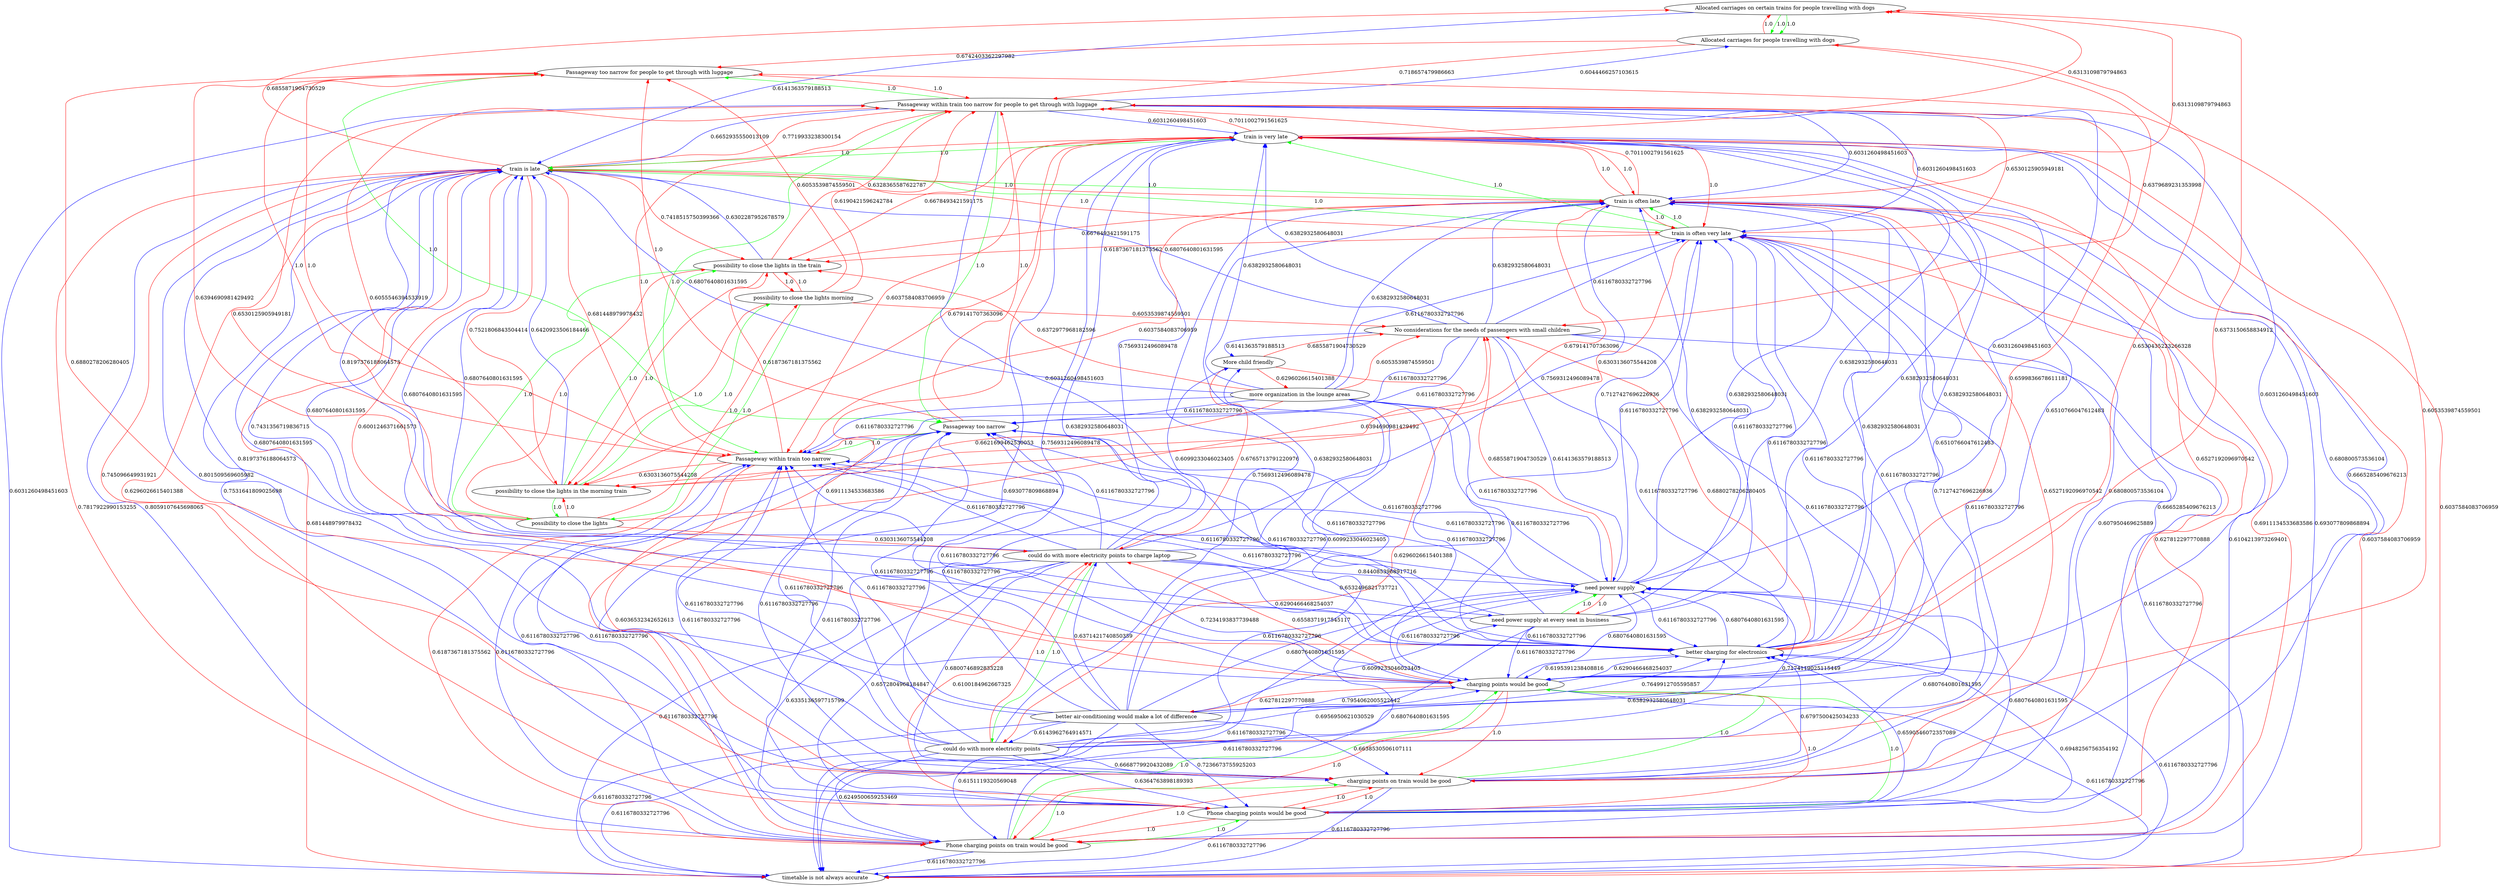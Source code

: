 digraph rawGraph {
"Allocated carriages on certain trains for people travelling with dogs";"Allocated carriages for people travelling with dogs";"More child friendly";"No considerations for the needs of passengers with small children";"Passageway within train too narrow for people to get through with luggage";"Passageway too narrow for people to get through with luggage";"Passageway too narrow";"Passageway within train too narrow";"Phone charging points on train would be good";"Phone charging points would be good";"charging points would be good";"charging points on train would be good";"better air-conditioning would make a lot of difference";"better charging for electronics";"could do with more electricity points to charge laptop";"could do with more electricity points";"more organization in the lounge areas";"need power supply at every seat in business";"need power supply";"possibility to close the lights in the morning train";"possibility to close the lights in the train";"possibility to close the lights";"possibility to close the lights morning";"timetable is not always accurate";"train is often very late";"train is often late";"train is late";"train is very late";"Allocated carriages on certain trains for people travelling with dogs" -> "Allocated carriages for people travelling with dogs" [label=1.0] [color=green]
"Allocated carriages on certain trains for people travelling with dogs" -> "Allocated carriages for people travelling with dogs" [label=1.0] [color=green]
"Allocated carriages for people travelling with dogs" -> "Allocated carriages on certain trains for people travelling with dogs" [label=1.0] [color=red]
"Allocated carriages for people travelling with dogs" -> "No considerations for the needs of passengers with small children" [label=0.6379689231353998] [color=red]
"More child friendly" -> "No considerations for the needs of passengers with small children" [label=0.6855871904730529] [color=red]
"No considerations for the needs of passengers with small children" -> "More child friendly" [label=0.6141363579188513] [color=blue]
"Passageway within train too narrow for people to get through with luggage" -> "Passageway too narrow for people to get through with luggage" [label=1.0] [color=green]
"Passageway too narrow for people to get through with luggage" -> "Passageway too narrow" [label=1.0] [color=green]
"Passageway within train too narrow for people to get through with luggage" -> "Passageway within train too narrow" [label=1.0] [color=green]
"Passageway within train too narrow" -> "Passageway too narrow" [label=1.0] [color=green]
"Passageway within train too narrow for people to get through with luggage" -> "Passageway too narrow" [label=1.0] [color=green]
"Passageway too narrow for people to get through with luggage" -> "Passageway within train too narrow for people to get through with luggage" [label=1.0] [color=red]
"Passageway too narrow for people to get through with luggage" -> "Passageway within train too narrow" [label=1.0] [color=red]
"Passageway too narrow" -> "Passageway within train too narrow for people to get through with luggage" [label=1.0] [color=red]
"Passageway too narrow" -> "Passageway too narrow for people to get through with luggage" [label=1.0] [color=red]
"Passageway too narrow" -> "Passageway within train too narrow" [label=1.0] [color=red]
"Passageway within train too narrow" -> "Passageway within train too narrow for people to get through with luggage" [label=1.0] [color=red]
"Passageway within train too narrow" -> "Passageway too narrow for people to get through with luggage" [label=1.0] [color=red]
"Allocated carriages for people travelling with dogs" -> "Passageway within train too narrow for people to get through with luggage" [label=0.718657479986663] [color=red]
"Allocated carriages for people travelling with dogs" -> "Passageway too narrow for people to get through with luggage" [label=0.6742403362297982] [color=red]
"Passageway within train too narrow for people to get through with luggage" -> "Allocated carriages for people travelling with dogs" [label=0.6044466257103615] [color=blue]
"Phone charging points on train would be good" -> "Phone charging points would be good" [label=1.0] [color=green]
"Phone charging points would be good" -> "charging points would be good" [label=1.0] [color=green]
"Phone charging points on train would be good" -> "charging points on train would be good" [label=1.0] [color=green]
"charging points on train would be good" -> "charging points would be good" [label=1.0] [color=green]
"Phone charging points on train would be good" -> "charging points would be good" [label=1.0] [color=green]
"Phone charging points would be good" -> "Phone charging points on train would be good" [label=1.0] [color=red]
"Phone charging points would be good" -> "charging points on train would be good" [label=1.0] [color=red]
"charging points would be good" -> "Phone charging points on train would be good" [label=1.0] [color=red]
"charging points would be good" -> "Phone charging points would be good" [label=1.0] [color=red]
"charging points would be good" -> "charging points on train would be good" [label=1.0] [color=red]
"charging points on train would be good" -> "Phone charging points on train would be good" [label=1.0] [color=red]
"charging points on train would be good" -> "Phone charging points would be good" [label=1.0] [color=red]
"No considerations for the needs of passengers with small children" -> "charging points would be good" [label=0.6116780332727796] [color=blue]
"Passageway within train too narrow" -> "Phone charging points on train would be good" [label=0.6187367181375562] [color=red]
"Passageway within train too narrow" -> "charging points on train would be good" [label=0.6036532342652613] [color=red]
"Phone charging points would be good" -> "Passageway within train too narrow" [label=0.6116780332727796] [color=blue]
"charging points would be good" -> "Passageway within train too narrow" [label=0.6116780332727796] [color=blue]
"charging points would be good" -> "better air-conditioning would make a lot of difference" [label=0.627812297770888] [color=red]
"better air-conditioning would make a lot of difference" -> "Phone charging points on train would be good" [label=0.6151119320569048] [color=blue]
"better air-conditioning would make a lot of difference" -> "Phone charging points would be good" [label=0.7236673755925203] [color=blue]
"better air-conditioning would make a lot of difference" -> "charging points would be good" [label=0.7954062005522642] [color=blue]
"better air-conditioning would make a lot of difference" -> "charging points on train would be good" [label=0.6638530506107111] [color=blue]
"Passageway within train too narrow for people to get through with luggage" -> "better charging for electronics" [label=0.6031260498451603] [color=blue]
"Phone charging points on train would be good" -> "better charging for electronics" [label=0.6948256756354192] [color=blue]
"Phone charging points would be good" -> "better charging for electronics" [label=0.6590546072357089] [color=blue]
"charging points would be good" -> "better charging for electronics" [label=0.6290466468254037] [color=blue]
"charging points on train would be good" -> "better charging for electronics" [label=0.6797500425034233] [color=blue]
"better air-conditioning would make a lot of difference" -> "better charging for electronics" [label=0.7649912705595857] [color=blue]
"better charging for electronics" -> "Allocated carriages on certain trains for people travelling with dogs" [label=0.6373150658834912] [color=red]
"better charging for electronics" -> "Allocated carriages for people travelling with dogs" [label=0.6530435223266328] [color=red]
"better charging for electronics" -> "No considerations for the needs of passengers with small children" [label=0.6880278206280405] [color=red]
"better charging for electronics" -> "Passageway within train too narrow for people to get through with luggage" [label=0.6599836678611181] [color=red]
"better charging for electronics" -> "Passageway too narrow for people to get through with luggage" [label=0.6880278206280405] [color=red]
"better charging for electronics" -> "Passageway within train too narrow" [label=0.6116780332727796] [color=blue]
"better charging for electronics" -> "charging points would be good" [label=0.6195391238408816] [color=blue]
"could do with more electricity points to charge laptop" -> "could do with more electricity points" [label=1.0] [color=green]
"could do with more electricity points" -> "could do with more electricity points to charge laptop" [label=1.0] [color=red]
"More child friendly" -> "could do with more electricity points to charge laptop" [label=0.6765713791220976] [color=red]
"More child friendly" -> "could do with more electricity points" [label=0.6296026615401388] [color=red]
"Phone charging points would be good" -> "could do with more electricity points to charge laptop" [label=0.6100184962667325] [color=red]
"charging points would be good" -> "could do with more electricity points to charge laptop" [label=0.6558371917545117] [color=red]
"better air-conditioning would make a lot of difference" -> "could do with more electricity points to charge laptop" [label=0.6371421740850359] [color=blue]
"better air-conditioning would make a lot of difference" -> "could do with more electricity points" [label=0.6143962764914571] [color=blue]
"could do with more electricity points to charge laptop" -> "More child friendly" [label=0.6099233046023405] [color=blue]
"could do with more electricity points to charge laptop" -> "Passageway within train too narrow" [label=0.6116780332727796] [color=blue]
"could do with more electricity points to charge laptop" -> "Phone charging points on train would be good" [label=0.6335136597715799] [color=blue]
"could do with more electricity points to charge laptop" -> "Phone charging points would be good" [label=0.6572804968184847] [color=blue]
"could do with more electricity points to charge laptop" -> "charging points would be good" [label=0.7234193837739488] [color=blue]
"could do with more electricity points to charge laptop" -> "charging points on train would be good" [label=0.6800746892833228] [color=blue]
"could do with more electricity points" -> "Passageway too narrow for people to get through with luggage" [label=0.6053539874559501] [color=red]
"could do with more electricity points" -> "Passageway within train too narrow" [label=0.6116780332727796] [color=blue]
"could do with more electricity points" -> "Phone charging points on train would be good" [label=0.6249500659253469] [color=blue]
"could do with more electricity points" -> "Phone charging points would be good" [label=0.6364763898189393] [color=blue]
"could do with more electricity points" -> "charging points would be good" [label=0.6956950621030529] [color=blue]
"could do with more electricity points" -> "charging points on train would be good" [label=0.6668779920432089] [color=blue]
"could do with more electricity points" -> "better charging for electronics" [label=0.6382932580648031] [color=blue]
"More child friendly" -> "more organization in the lounge areas" [label=0.6296026615401388] [color=red]
"more organization in the lounge areas" -> "No considerations for the needs of passengers with small children" [label=0.6053539874559501] [color=red]
"more organization in the lounge areas" -> "charging points would be good" [label=0.6116780332727796] [color=blue]
"need power supply at every seat in business" -> "need power supply" [label=1.0] [color=green]
"need power supply" -> "need power supply at every seat in business" [label=1.0] [color=red]
"No considerations for the needs of passengers with small children" -> "need power supply" [label=0.6141363579188513] [color=blue]
"Phone charging points on train would be good" -> "need power supply" [label=0.6807640801631595] [color=blue]
"Phone charging points would be good" -> "need power supply" [label=0.6807640801631595] [color=blue]
"charging points would be good" -> "need power supply" [label=0.6807640801631595] [color=blue]
"charging points on train would be good" -> "need power supply" [label=0.6807640801631595] [color=blue]
"better air-conditioning would make a lot of difference" -> "need power supply" [label=0.6807640801631595] [color=blue]
"better charging for electronics" -> "need power supply" [label=0.6807640801631595] [color=blue]
"could do with more electricity points to charge laptop" -> "need power supply at every seat in business" [label=0.6532496821737721] [color=blue]
"could do with more electricity points to charge laptop" -> "need power supply" [label=0.8440853968917716] [color=blue]
"could do with more electricity points" -> "need power supply" [label=0.7174119025115449] [color=blue]
"need power supply at every seat in business" -> "charging points would be good" [label=0.6116780332727796] [color=blue]
"need power supply" -> "No considerations for the needs of passengers with small children" [label=0.6855871904730529] [color=red]
"need power supply" -> "charging points would be good" [label=0.6116780332727796] [color=blue]
"possibility to close the lights in the morning train" -> "possibility to close the lights in the train" [label=1.0] [color=green]
"possibility to close the lights in the train" -> "possibility to close the lights" [label=1.0] [color=green]
"possibility to close the lights in the morning train" -> "possibility to close the lights morning" [label=1.0] [color=green]
"possibility to close the lights morning" -> "possibility to close the lights" [label=1.0] [color=green]
"possibility to close the lights in the morning train" -> "possibility to close the lights" [label=1.0] [color=green]
"possibility to close the lights in the train" -> "possibility to close the lights in the morning train" [label=1.0] [color=red]
"possibility to close the lights in the train" -> "possibility to close the lights morning" [label=1.0] [color=red]
"possibility to close the lights" -> "possibility to close the lights in the morning train" [label=1.0] [color=red]
"possibility to close the lights" -> "possibility to close the lights in the train" [label=1.0] [color=red]
"possibility to close the lights" -> "possibility to close the lights morning" [label=1.0] [color=red]
"possibility to close the lights morning" -> "possibility to close the lights in the morning train" [label=1.0] [color=red]
"possibility to close the lights morning" -> "possibility to close the lights in the train" [label=1.0] [color=red]
"Passageway within train too narrow" -> "possibility to close the lights in the morning train" [label=0.6303136075544208] [color=red]
"Passageway within train too narrow" -> "possibility to close the lights in the train" [label=0.6187367181375562] [color=red]
"more organization in the lounge areas" -> "possibility to close the lights in the morning train" [label=0.6621699462530053] [color=red]
"more organization in the lounge areas" -> "possibility to close the lights in the train" [label=0.6372977968182596] [color=red]
"possibility to close the lights in the morning train" -> "Passageway within train too narrow for people to get through with luggage" [label=0.6055546394533919] [color=red]
"possibility to close the lights in the train" -> "Passageway within train too narrow for people to get through with luggage" [label=0.6328365587622787] [color=red]
"possibility to close the lights" -> "No considerations for the needs of passengers with small children" [label=0.6394690981429492] [color=red]
"possibility to close the lights" -> "Passageway within train too narrow for people to get through with luggage" [label=0.6530125905949181] [color=red]
"possibility to close the lights" -> "Passageway too narrow for people to get through with luggage" [label=0.6394690981429492] [color=red]
"possibility to close the lights" -> "could do with more electricity points to charge laptop" [label=0.6303136075544208] [color=red]
"possibility to close the lights morning" -> "No considerations for the needs of passengers with small children" [label=0.6053539874559501] [color=red]
"possibility to close the lights morning" -> "Passageway within train too narrow for people to get through with luggage" [label=0.6190421596242784] [color=red]
"possibility to close the lights morning" -> "Passageway too narrow for people to get through with luggage" [label=0.6053539874559501] [color=red]
"No considerations for the needs of passengers with small children" -> "timetable is not always accurate" [label=0.6116780332727796] [color=blue]
"better air-conditioning would make a lot of difference" -> "timetable is not always accurate" [label=0.6116780332727796] [color=blue]
"could do with more electricity points to charge laptop" -> "timetable is not always accurate" [label=0.6116780332727796] [color=blue]
"could do with more electricity points" -> "timetable is not always accurate" [label=0.6116780332727796] [color=blue]
"more organization in the lounge areas" -> "timetable is not always accurate" [label=0.6116780332727796] [color=blue]
"need power supply at every seat in business" -> "timetable is not always accurate" [label=0.6116780332727796] [color=blue]
"need power supply" -> "timetable is not always accurate" [label=0.6116780332727796] [color=blue]
"train is often very late" -> "train is often late" [label=1.0] [color=green]
"train is often late" -> "train is late" [label=1.0] [color=green]
"train is often very late" -> "train is very late" [label=1.0] [color=green]
"train is very late" -> "train is late" [label=1.0] [color=green]
"train is often very late" -> "train is late" [label=1.0] [color=green]
"train is often late" -> "train is often very late" [label=1.0] [color=red]
"train is often late" -> "train is very late" [label=1.0] [color=red]
"train is late" -> "train is often very late" [label=1.0] [color=red]
"train is late" -> "train is often late" [label=1.0] [color=red]
"train is late" -> "train is very late" [label=1.0] [color=red]
"train is very late" -> "train is often very late" [label=1.0] [color=red]
"train is very late" -> "train is often late" [label=1.0] [color=red]
"Allocated carriages on certain trains for people travelling with dogs" -> "train is late" [label=0.6141363579188513] [color=blue]
"No considerations for the needs of passengers with small children" -> "train is often very late" [label=0.6116780332727796] [color=blue]
"No considerations for the needs of passengers with small children" -> "train is often late" [label=0.6382932580648031] [color=blue]
"No considerations for the needs of passengers with small children" -> "train is late" [label=0.6807640801631595] [color=blue]
"No considerations for the needs of passengers with small children" -> "train is very late" [label=0.6382932580648031] [color=blue]
"Passageway within train too narrow for people to get through with luggage" -> "train is often late" [label=0.6031260498451603] [color=blue]
"Passageway within train too narrow for people to get through with luggage" -> "train is late" [label=0.6652935550013109] [color=blue]
"Passageway within train too narrow for people to get through with luggage" -> "train is very late" [label=0.6031260498451603] [color=blue]
"Phone charging points on train would be good" -> "train is often very late" [label=0.6104213973269401] [color=blue]
"Phone charging points on train would be good" -> "train is often late" [label=0.693077809868894] [color=blue]
"Phone charging points on train would be good" -> "train is late" [label=0.8059107645698065] [color=blue]
"Phone charging points on train would be good" -> "train is very late" [label=0.693077809868894] [color=blue]
"Phone charging points would be good" -> "train is often very late" [label=0.607950469625889] [color=blue]
"Phone charging points would be good" -> "train is often late" [label=0.6665285409676213] [color=blue]
"Phone charging points would be good" -> "train is late" [label=0.7531641809025698] [color=blue]
"Phone charging points would be good" -> "train is very late" [label=0.6665285409676213] [color=blue]
"charging points would be good" -> "train is often late" [label=0.6510766047612483] [color=blue]
"charging points would be good" -> "train is late" [label=0.7431356719836715] [color=blue]
"charging points would be good" -> "train is very late" [label=0.6510766047612483] [color=blue]
"charging points on train would be good" -> "train is often late" [label=0.680800573536104] [color=blue]
"charging points on train would be good" -> "train is late" [label=0.801509569605982] [color=blue]
"charging points on train would be good" -> "train is very late" [label=0.680800573536104] [color=blue]
"better air-conditioning would make a lot of difference" -> "train is often very late" [label=0.6116780332727796] [color=blue]
"better air-conditioning would make a lot of difference" -> "train is often late" [label=0.6382932580648031] [color=blue]
"better air-conditioning would make a lot of difference" -> "train is late" [label=0.6807640801631595] [color=blue]
"better air-conditioning would make a lot of difference" -> "train is very late" [label=0.6382932580648031] [color=blue]
"better charging for electronics" -> "train is often very late" [label=0.6116780332727796] [color=blue]
"better charging for electronics" -> "train is often late" [label=0.6382932580648031] [color=blue]
"better charging for electronics" -> "train is late" [label=0.6807640801631595] [color=blue]
"better charging for electronics" -> "train is very late" [label=0.6382932580648031] [color=blue]
"could do with more electricity points to charge laptop" -> "train is often very late" [label=0.7127427696226936] [color=blue]
"could do with more electricity points to charge laptop" -> "train is often late" [label=0.7569312496089478] [color=blue]
"could do with more electricity points to charge laptop" -> "train is late" [label=0.8197376188064573] [color=blue]
"could do with more electricity points to charge laptop" -> "train is very late" [label=0.7569312496089478] [color=blue]
"could do with more electricity points" -> "train is often very late" [label=0.7127427696226936] [color=blue]
"could do with more electricity points" -> "train is often late" [label=0.7569312496089478] [color=blue]
"could do with more electricity points" -> "train is late" [label=0.8197376188064573] [color=blue]
"could do with more electricity points" -> "train is very late" [label=0.7569312496089478] [color=blue]
"more organization in the lounge areas" -> "train is often very late" [label=0.6116780332727796] [color=blue]
"more organization in the lounge areas" -> "train is often late" [label=0.6382932580648031] [color=blue]
"more organization in the lounge areas" -> "train is late" [label=0.6807640801631595] [color=blue]
"more organization in the lounge areas" -> "train is very late" [label=0.6382932580648031] [color=blue]
"need power supply at every seat in business" -> "train is often very late" [label=0.6116780332727796] [color=blue]
"need power supply at every seat in business" -> "train is often late" [label=0.6382932580648031] [color=blue]
"need power supply at every seat in business" -> "train is late" [label=0.6807640801631595] [color=blue]
"need power supply at every seat in business" -> "train is very late" [label=0.6382932580648031] [color=blue]
"need power supply" -> "train is often very late" [label=0.6116780332727796] [color=blue]
"need power supply" -> "train is often late" [label=0.6382932580648031] [color=blue]
"need power supply" -> "train is late" [label=0.6807640801631595] [color=blue]
"need power supply" -> "train is very late" [label=0.6382932580648031] [color=blue]
"possibility to close the lights in the morning train" -> "train is late" [label=0.6420923506184466] [color=blue]
"possibility to close the lights in the train" -> "train is late" [label=0.6302287952678579] [color=blue]
"train is often very late" -> "Passageway within train too narrow for people to get through with luggage" [label=0.6530125905949181] [color=red]
"train is often very late" -> "Phone charging points on train would be good" [label=0.627812297770888] [color=red]
"train is often very late" -> "possibility to close the lights in the morning train" [label=0.6303136075544208] [color=red]
"train is often very late" -> "possibility to close the lights in the train" [label=0.6187367181375562] [color=red]
"train is often late" -> "Allocated carriages on certain trains for people travelling with dogs" [label=0.6313109879794863] [color=red]
"train is often late" -> "Passageway within train too narrow for people to get through with luggage" [label=0.7011002791561625] [color=red]
"train is often late" -> "Passageway within train too narrow" [label=0.6037584083706959] [color=red]
"train is often late" -> "Phone charging points on train would be good" [label=0.6911134533683586] [color=red]
"train is often late" -> "charging points on train would be good" [label=0.6527192096970542] [color=red]
"train is often late" -> "possibility to close the lights in the morning train" [label=0.679141707363096] [color=red]
"train is often late" -> "possibility to close the lights in the train" [label=0.6678493421591175] [color=red]
"train is often late" -> "timetable is not always accurate" [label=0.6037584083706959] [color=red]
"train is late" -> "Allocated carriages on certain trains for people travelling with dogs" [label=0.6855871904730529] [color=red]
"train is late" -> "Passageway within train too narrow for people to get through with luggage" [label=0.7719933238300154] [color=red]
"train is late" -> "Passageway within train too narrow" [label=0.681448979978432] [color=red]
"train is late" -> "Phone charging points on train would be good" [label=0.7817922990153255] [color=red]
"train is late" -> "Phone charging points would be good" [label=0.6296026615401388] [color=red]
"train is late" -> "charging points would be good" [label=0.6001246371661573] [color=red]
"train is late" -> "charging points on train would be good" [label=0.745096649931921] [color=red]
"train is late" -> "possibility to close the lights in the morning train" [label=0.7521806843504414] [color=red]
"train is late" -> "possibility to close the lights in the train" [label=0.7418515750399366] [color=red]
"train is late" -> "timetable is not always accurate" [label=0.681448979978432] [color=red]
"train is very late" -> "Allocated carriages on certain trains for people travelling with dogs" [label=0.6313109879794863] [color=red]
"train is very late" -> "Passageway within train too narrow for people to get through with luggage" [label=0.7011002791561625] [color=red]
"train is very late" -> "Passageway within train too narrow" [label=0.6037584083706959] [color=red]
"train is very late" -> "Phone charging points on train would be good" [label=0.6911134533683586] [color=red]
"train is very late" -> "charging points on train would be good" [label=0.6527192096970542] [color=red]
"train is very late" -> "possibility to close the lights in the morning train" [label=0.679141707363096] [color=red]
"train is very late" -> "possibility to close the lights in the train" [label=0.6678493421591175] [color=red]
"train is very late" -> "timetable is not always accurate" [label=0.6037584083706959] [color=red]
"No considerations for the needs of passengers with small children" -> "better charging for electronics" [label=0.6116780332727796] [color=blue]
"No considerations for the needs of passengers with small children" -> "Passageway within train too narrow" [label=0.6116780332727796] [color=blue]
"Passageway within train too narrow for people to get through with luggage" -> "charging points would be good" [label=0.6031260498451603] [color=blue]
"Passageway within train too narrow for people to get through with luggage" -> "need power supply" [label=0.6031260498451603] [color=blue]
"Passageway within train too narrow for people to get through with luggage" -> "train is often very late" [label=0.6031260498451603] [color=blue]
"Phone charging points on train would be good" -> "timetable is not always accurate" [label=0.6116780332727796] [color=blue]
"Phone charging points on train would be good" -> "Passageway within train too narrow" [label=0.6116780332727796] [color=blue]
"Phone charging points would be good" -> "Passageway too narrow" [label=0.6116780332727796] [color=blue]
"Phone charging points would be good" -> "timetable is not always accurate" [label=0.6116780332727796] [color=blue]
"charging points would be good" -> "train is often very late" [label=0.6116780332727796] [color=blue]
"charging points would be good" -> "Passageway too narrow" [label=0.6116780332727796] [color=blue]
"charging points would be good" -> "timetable is not always accurate" [label=0.6116780332727796] [color=blue]
"charging points on train would be good" -> "train is often very late" [label=0.6116780332727796] [color=blue]
"charging points on train would be good" -> "Passageway too narrow" [label=0.6116780332727796] [color=blue]
"charging points on train would be good" -> "timetable is not always accurate" [label=0.6116780332727796] [color=blue]
"charging points on train would be good" -> "Passageway within train too narrow" [label=0.6116780332727796] [color=blue]
"better air-conditioning would make a lot of difference" -> "More child friendly" [label=0.6099233046023405] [color=blue]
"better air-conditioning would make a lot of difference" -> "Passageway too narrow" [label=0.6116780332727796] [color=blue]
"better air-conditioning would make a lot of difference" -> "Passageway within train too narrow" [label=0.6116780332727796] [color=blue]
"better air-conditioning would make a lot of difference" -> "need power supply at every seat in business" [label=0.6099233046023405] [color=blue]
"better charging for electronics" -> "Passageway too narrow" [label=0.6116780332727796] [color=blue]
"better charging for electronics" -> "timetable is not always accurate" [label=0.6116780332727796] [color=blue]
"could do with more electricity points to charge laptop" -> "better charging for electronics" [label=0.6290466468254037] [color=blue]
"could do with more electricity points to charge laptop" -> "Passageway too narrow" [label=0.6116780332727796] [color=blue]
"could do with more electricity points" -> "Passageway too narrow" [label=0.6116780332727796] [color=blue]
"more organization in the lounge areas" -> "better charging for electronics" [label=0.6116780332727796] [color=blue]
"more organization in the lounge areas" -> "need power supply" [label=0.6116780332727796] [color=blue]
"more organization in the lounge areas" -> "Passageway too narrow" [label=0.6116780332727796] [color=blue]
"more organization in the lounge areas" -> "Passageway within train too narrow" [label=0.6116780332727796] [color=blue]
"need power supply at every seat in business" -> "better charging for electronics" [label=0.6116780332727796] [color=blue]
"need power supply at every seat in business" -> "Passageway too narrow" [label=0.6116780332727796] [color=blue]
"need power supply at every seat in business" -> "Passageway within train too narrow" [label=0.6116780332727796] [color=blue]
"need power supply" -> "better charging for electronics" [label=0.6116780332727796] [color=blue]
"need power supply" -> "Passageway too narrow" [label=0.6116780332727796] [color=blue]
"need power supply" -> "Passageway within train too narrow" [label=0.6116780332727796] [color=blue]
"No considerations for the needs of passengers with small children" -> "Passageway too narrow" [label=0.6116780332727796] [color=blue]
"Passageway within train too narrow for people to get through with luggage" -> "timetable is not always accurate" [label=0.6031260498451603] [color=blue]
"Phone charging points on train would be good" -> "Passageway too narrow" [label=0.6116780332727796] [color=blue]
}